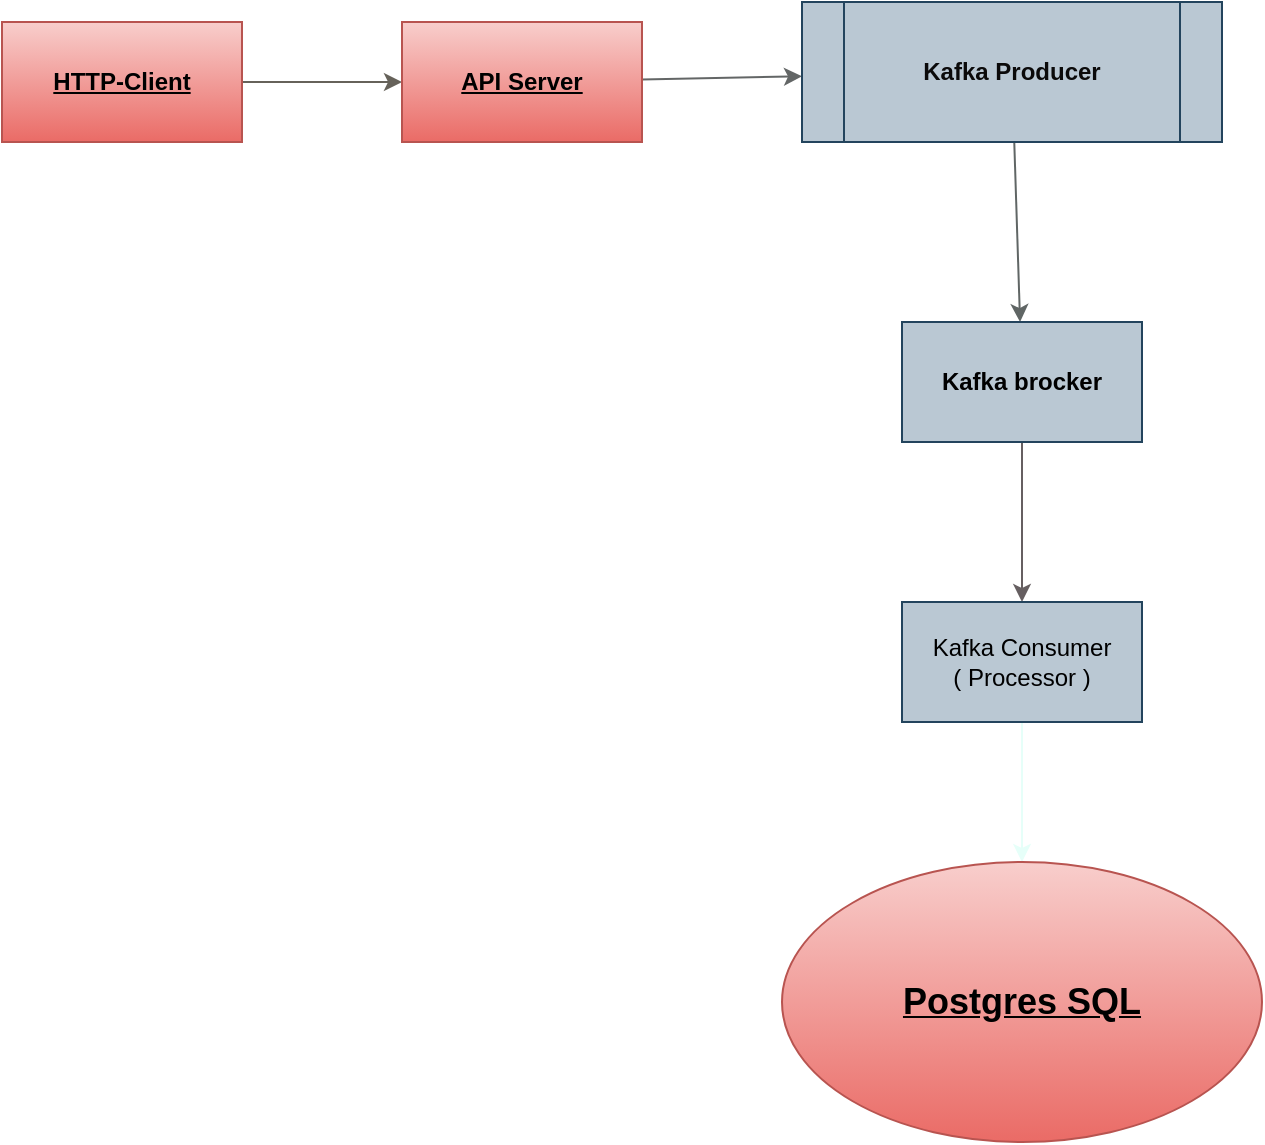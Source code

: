 <mxfile>
    <diagram id="l_xu2ehO7spBkSJTlf4U" name="Page-1">
        <mxGraphModel dx="855" dy="628" grid="1" gridSize="10" guides="1" tooltips="1" connect="1" arrows="1" fold="1" page="1" pageScale="1" pageWidth="827" pageHeight="1169" math="0" shadow="0">
            <root>
                <mxCell id="0"/>
                <mxCell id="1" parent="0"/>
                <mxCell id="4" value="" style="edgeStyle=none;html=1;fillColor=#f5f5f5;strokeColor=#66625A;" edge="1" parent="1" source="2" target="3">
                    <mxGeometry relative="1" as="geometry"/>
                </mxCell>
                <mxCell id="2" value="HTTP-Client" style="whiteSpace=wrap;html=1;fontStyle=5;fillColor=#f8cecc;strokeColor=#b85450;gradientColor=#ea6b66;" vertex="1" parent="1">
                    <mxGeometry x="30" y="120" width="120" height="60" as="geometry"/>
                </mxCell>
                <mxCell id="6" value="" style="edgeStyle=none;html=1;fillColor=#f5f5f5;strokeColor=#636666;" edge="1" parent="1" source="3" target="5">
                    <mxGeometry relative="1" as="geometry"/>
                </mxCell>
                <mxCell id="3" value="API Server" style="whiteSpace=wrap;html=1;fillColor=#f8cecc;strokeColor=#b85450;fontStyle=5;gradientColor=#ea6b66;" vertex="1" parent="1">
                    <mxGeometry x="230" y="120" width="120" height="60" as="geometry"/>
                </mxCell>
                <mxCell id="8" value="" style="edgeStyle=none;html=1;fillColor=#f5f5f5;strokeColor=#606665;curved=1;" edge="1" parent="1" source="5" target="7">
                    <mxGeometry relative="1" as="geometry"/>
                </mxCell>
                <mxCell id="5" value="Kafka Producer" style="shape=process;whiteSpace=wrap;html=1;backgroundOutline=1;fillColor=#bac8d3;strokeColor=#23445d;fontStyle=1;fontColor=#0b0a0a;" vertex="1" parent="1">
                    <mxGeometry x="430" y="110" width="210" height="70" as="geometry"/>
                </mxCell>
                <mxCell id="10" value="" style="edgeStyle=none;html=1;fillColor=#f5f5f5;strokeColor=#665F61;" edge="1" parent="1" source="7" target="9">
                    <mxGeometry relative="1" as="geometry"/>
                </mxCell>
                <mxCell id="7" value="Kafka brocker" style="whiteSpace=wrap;html=1;fillColor=#bac8d3;strokeColor=#23445d;fontStyle=1;fontColor=#000000;" vertex="1" parent="1">
                    <mxGeometry x="480" y="270" width="120" height="60" as="geometry"/>
                </mxCell>
                <mxCell id="12" value="" style="edgeStyle=none;html=1;fillColor=#f5f5f5;strokeColor=#E6FFF9;" edge="1" parent="1" source="9" target="11">
                    <mxGeometry relative="1" as="geometry"/>
                </mxCell>
                <mxCell id="9" value="Kafka Consumer&lt;br&gt;( Processor )" style="whiteSpace=wrap;html=1;fillColor=#bac8d3;strokeColor=#23445d;fontColor=#000000;" vertex="1" parent="1">
                    <mxGeometry x="480" y="410" width="120" height="60" as="geometry"/>
                </mxCell>
                <mxCell id="11" value="Postgres SQL" style="ellipse;whiteSpace=wrap;html=1;fillColor=#f8cecc;strokeColor=#b85450;fontStyle=5;horizontal=1;fontSize=18;gradientColor=#ea6b66;" vertex="1" parent="1">
                    <mxGeometry x="420" y="540" width="240" height="140" as="geometry"/>
                </mxCell>
            </root>
        </mxGraphModel>
    </diagram>
</mxfile>